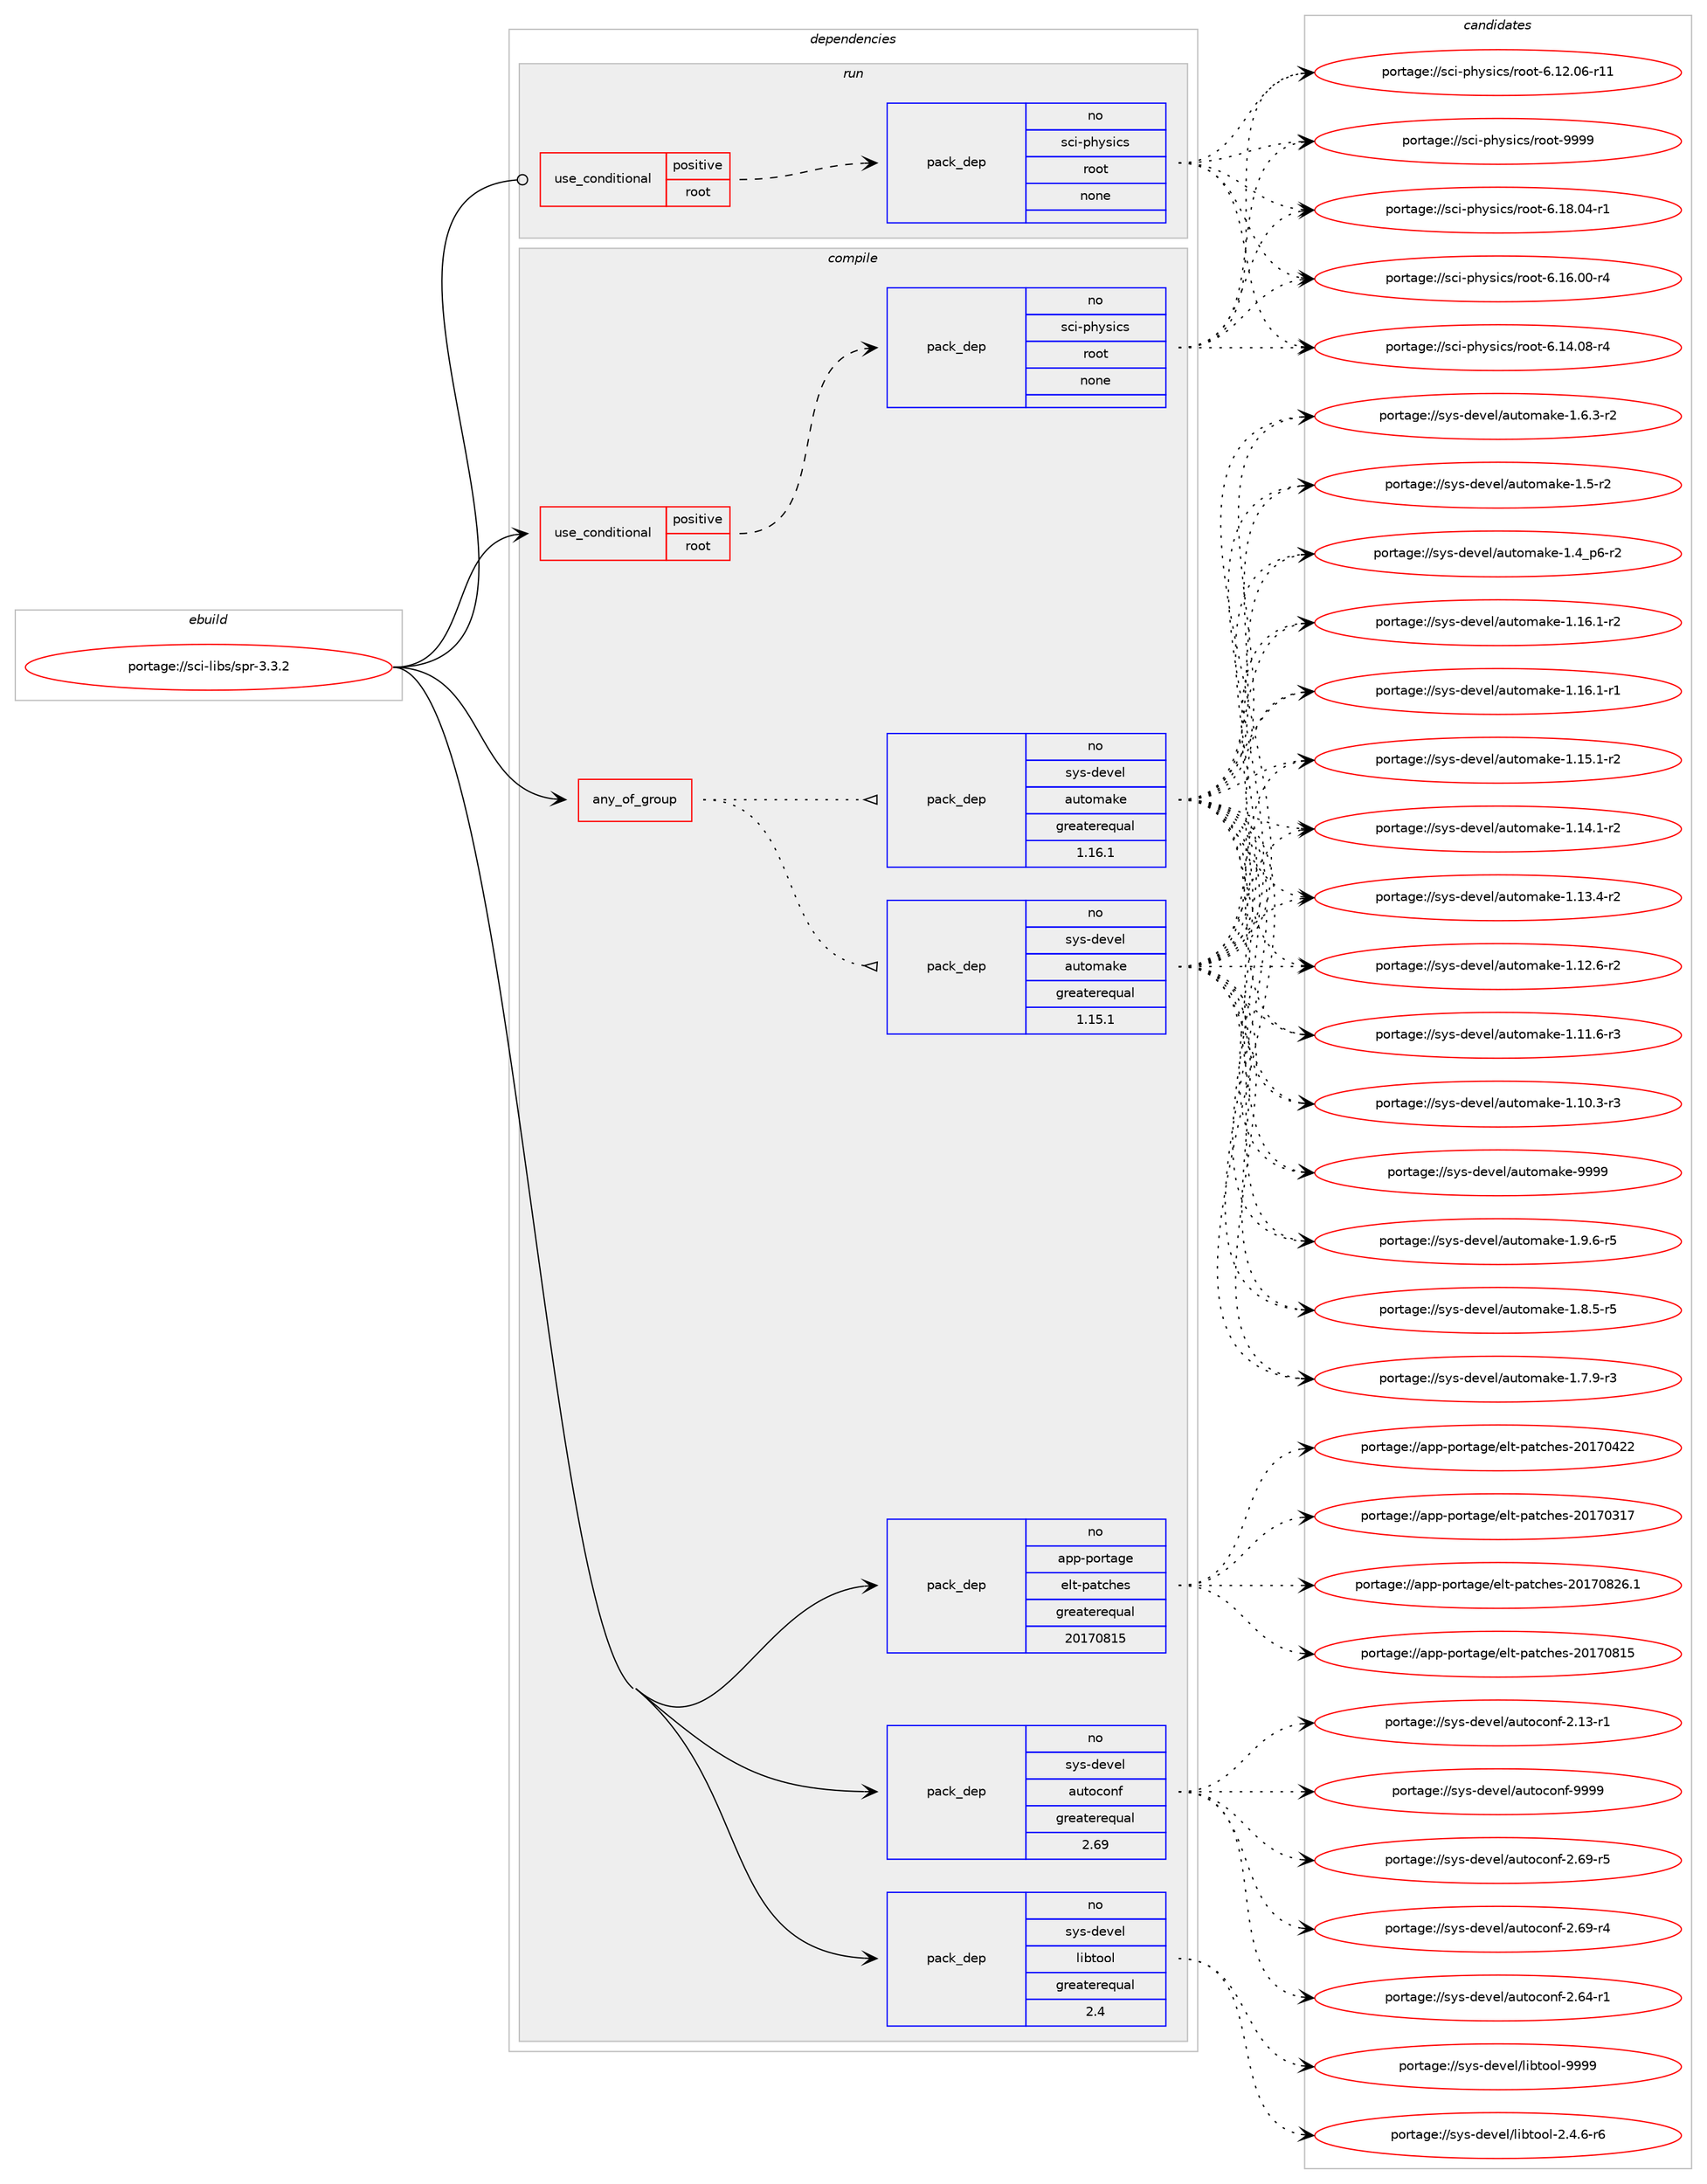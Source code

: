 digraph prolog {

# *************
# Graph options
# *************

newrank=true;
concentrate=true;
compound=true;
graph [rankdir=LR,fontname=Helvetica,fontsize=10,ranksep=1.5];#, ranksep=2.5, nodesep=0.2];
edge  [arrowhead=vee];
node  [fontname=Helvetica,fontsize=10];

# **********
# The ebuild
# **********

subgraph cluster_leftcol {
color=gray;
rank=same;
label=<<i>ebuild</i>>;
id [label="portage://sci-libs/spr-3.3.2", color=red, width=4, href="../sci-libs/spr-3.3.2.svg"];
}

# ****************
# The dependencies
# ****************

subgraph cluster_midcol {
color=gray;
label=<<i>dependencies</i>>;
subgraph cluster_compile {
fillcolor="#eeeeee";
style=filled;
label=<<i>compile</i>>;
subgraph any1415 {
dependency88964 [label=<<TABLE BORDER="0" CELLBORDER="1" CELLSPACING="0" CELLPADDING="4"><TR><TD CELLPADDING="10">any_of_group</TD></TR></TABLE>>, shape=none, color=red];subgraph pack69751 {
dependency88965 [label=<<TABLE BORDER="0" CELLBORDER="1" CELLSPACING="0" CELLPADDING="4" WIDTH="220"><TR><TD ROWSPAN="6" CELLPADDING="30">pack_dep</TD></TR><TR><TD WIDTH="110">no</TD></TR><TR><TD>sys-devel</TD></TR><TR><TD>automake</TD></TR><TR><TD>greaterequal</TD></TR><TR><TD>1.16.1</TD></TR></TABLE>>, shape=none, color=blue];
}
dependency88964:e -> dependency88965:w [weight=20,style="dotted",arrowhead="oinv"];
subgraph pack69752 {
dependency88966 [label=<<TABLE BORDER="0" CELLBORDER="1" CELLSPACING="0" CELLPADDING="4" WIDTH="220"><TR><TD ROWSPAN="6" CELLPADDING="30">pack_dep</TD></TR><TR><TD WIDTH="110">no</TD></TR><TR><TD>sys-devel</TD></TR><TR><TD>automake</TD></TR><TR><TD>greaterequal</TD></TR><TR><TD>1.15.1</TD></TR></TABLE>>, shape=none, color=blue];
}
dependency88964:e -> dependency88966:w [weight=20,style="dotted",arrowhead="oinv"];
}
id:e -> dependency88964:w [weight=20,style="solid",arrowhead="vee"];
subgraph cond17714 {
dependency88967 [label=<<TABLE BORDER="0" CELLBORDER="1" CELLSPACING="0" CELLPADDING="4"><TR><TD ROWSPAN="3" CELLPADDING="10">use_conditional</TD></TR><TR><TD>positive</TD></TR><TR><TD>root</TD></TR></TABLE>>, shape=none, color=red];
subgraph pack69753 {
dependency88968 [label=<<TABLE BORDER="0" CELLBORDER="1" CELLSPACING="0" CELLPADDING="4" WIDTH="220"><TR><TD ROWSPAN="6" CELLPADDING="30">pack_dep</TD></TR><TR><TD WIDTH="110">no</TD></TR><TR><TD>sci-physics</TD></TR><TR><TD>root</TD></TR><TR><TD>none</TD></TR><TR><TD></TD></TR></TABLE>>, shape=none, color=blue];
}
dependency88967:e -> dependency88968:w [weight=20,style="dashed",arrowhead="vee"];
}
id:e -> dependency88967:w [weight=20,style="solid",arrowhead="vee"];
subgraph pack69754 {
dependency88969 [label=<<TABLE BORDER="0" CELLBORDER="1" CELLSPACING="0" CELLPADDING="4" WIDTH="220"><TR><TD ROWSPAN="6" CELLPADDING="30">pack_dep</TD></TR><TR><TD WIDTH="110">no</TD></TR><TR><TD>app-portage</TD></TR><TR><TD>elt-patches</TD></TR><TR><TD>greaterequal</TD></TR><TR><TD>20170815</TD></TR></TABLE>>, shape=none, color=blue];
}
id:e -> dependency88969:w [weight=20,style="solid",arrowhead="vee"];
subgraph pack69755 {
dependency88970 [label=<<TABLE BORDER="0" CELLBORDER="1" CELLSPACING="0" CELLPADDING="4" WIDTH="220"><TR><TD ROWSPAN="6" CELLPADDING="30">pack_dep</TD></TR><TR><TD WIDTH="110">no</TD></TR><TR><TD>sys-devel</TD></TR><TR><TD>autoconf</TD></TR><TR><TD>greaterequal</TD></TR><TR><TD>2.69</TD></TR></TABLE>>, shape=none, color=blue];
}
id:e -> dependency88970:w [weight=20,style="solid",arrowhead="vee"];
subgraph pack69756 {
dependency88971 [label=<<TABLE BORDER="0" CELLBORDER="1" CELLSPACING="0" CELLPADDING="4" WIDTH="220"><TR><TD ROWSPAN="6" CELLPADDING="30">pack_dep</TD></TR><TR><TD WIDTH="110">no</TD></TR><TR><TD>sys-devel</TD></TR><TR><TD>libtool</TD></TR><TR><TD>greaterequal</TD></TR><TR><TD>2.4</TD></TR></TABLE>>, shape=none, color=blue];
}
id:e -> dependency88971:w [weight=20,style="solid",arrowhead="vee"];
}
subgraph cluster_compileandrun {
fillcolor="#eeeeee";
style=filled;
label=<<i>compile and run</i>>;
}
subgraph cluster_run {
fillcolor="#eeeeee";
style=filled;
label=<<i>run</i>>;
subgraph cond17715 {
dependency88972 [label=<<TABLE BORDER="0" CELLBORDER="1" CELLSPACING="0" CELLPADDING="4"><TR><TD ROWSPAN="3" CELLPADDING="10">use_conditional</TD></TR><TR><TD>positive</TD></TR><TR><TD>root</TD></TR></TABLE>>, shape=none, color=red];
subgraph pack69757 {
dependency88973 [label=<<TABLE BORDER="0" CELLBORDER="1" CELLSPACING="0" CELLPADDING="4" WIDTH="220"><TR><TD ROWSPAN="6" CELLPADDING="30">pack_dep</TD></TR><TR><TD WIDTH="110">no</TD></TR><TR><TD>sci-physics</TD></TR><TR><TD>root</TD></TR><TR><TD>none</TD></TR><TR><TD></TD></TR></TABLE>>, shape=none, color=blue];
}
dependency88972:e -> dependency88973:w [weight=20,style="dashed",arrowhead="vee"];
}
id:e -> dependency88972:w [weight=20,style="solid",arrowhead="odot"];
}
}

# **************
# The candidates
# **************

subgraph cluster_choices {
rank=same;
color=gray;
label=<<i>candidates</i>>;

subgraph choice69751 {
color=black;
nodesep=1;
choice115121115451001011181011084797117116111109971071014557575757 [label="portage://sys-devel/automake-9999", color=red, width=4,href="../sys-devel/automake-9999.svg"];
choice115121115451001011181011084797117116111109971071014549465746544511453 [label="portage://sys-devel/automake-1.9.6-r5", color=red, width=4,href="../sys-devel/automake-1.9.6-r5.svg"];
choice115121115451001011181011084797117116111109971071014549465646534511453 [label="portage://sys-devel/automake-1.8.5-r5", color=red, width=4,href="../sys-devel/automake-1.8.5-r5.svg"];
choice115121115451001011181011084797117116111109971071014549465546574511451 [label="portage://sys-devel/automake-1.7.9-r3", color=red, width=4,href="../sys-devel/automake-1.7.9-r3.svg"];
choice115121115451001011181011084797117116111109971071014549465446514511450 [label="portage://sys-devel/automake-1.6.3-r2", color=red, width=4,href="../sys-devel/automake-1.6.3-r2.svg"];
choice11512111545100101118101108479711711611110997107101454946534511450 [label="portage://sys-devel/automake-1.5-r2", color=red, width=4,href="../sys-devel/automake-1.5-r2.svg"];
choice115121115451001011181011084797117116111109971071014549465295112544511450 [label="portage://sys-devel/automake-1.4_p6-r2", color=red, width=4,href="../sys-devel/automake-1.4_p6-r2.svg"];
choice11512111545100101118101108479711711611110997107101454946495446494511450 [label="portage://sys-devel/automake-1.16.1-r2", color=red, width=4,href="../sys-devel/automake-1.16.1-r2.svg"];
choice11512111545100101118101108479711711611110997107101454946495446494511449 [label="portage://sys-devel/automake-1.16.1-r1", color=red, width=4,href="../sys-devel/automake-1.16.1-r1.svg"];
choice11512111545100101118101108479711711611110997107101454946495346494511450 [label="portage://sys-devel/automake-1.15.1-r2", color=red, width=4,href="../sys-devel/automake-1.15.1-r2.svg"];
choice11512111545100101118101108479711711611110997107101454946495246494511450 [label="portage://sys-devel/automake-1.14.1-r2", color=red, width=4,href="../sys-devel/automake-1.14.1-r2.svg"];
choice11512111545100101118101108479711711611110997107101454946495146524511450 [label="portage://sys-devel/automake-1.13.4-r2", color=red, width=4,href="../sys-devel/automake-1.13.4-r2.svg"];
choice11512111545100101118101108479711711611110997107101454946495046544511450 [label="portage://sys-devel/automake-1.12.6-r2", color=red, width=4,href="../sys-devel/automake-1.12.6-r2.svg"];
choice11512111545100101118101108479711711611110997107101454946494946544511451 [label="portage://sys-devel/automake-1.11.6-r3", color=red, width=4,href="../sys-devel/automake-1.11.6-r3.svg"];
choice11512111545100101118101108479711711611110997107101454946494846514511451 [label="portage://sys-devel/automake-1.10.3-r3", color=red, width=4,href="../sys-devel/automake-1.10.3-r3.svg"];
dependency88965:e -> choice115121115451001011181011084797117116111109971071014557575757:w [style=dotted,weight="100"];
dependency88965:e -> choice115121115451001011181011084797117116111109971071014549465746544511453:w [style=dotted,weight="100"];
dependency88965:e -> choice115121115451001011181011084797117116111109971071014549465646534511453:w [style=dotted,weight="100"];
dependency88965:e -> choice115121115451001011181011084797117116111109971071014549465546574511451:w [style=dotted,weight="100"];
dependency88965:e -> choice115121115451001011181011084797117116111109971071014549465446514511450:w [style=dotted,weight="100"];
dependency88965:e -> choice11512111545100101118101108479711711611110997107101454946534511450:w [style=dotted,weight="100"];
dependency88965:e -> choice115121115451001011181011084797117116111109971071014549465295112544511450:w [style=dotted,weight="100"];
dependency88965:e -> choice11512111545100101118101108479711711611110997107101454946495446494511450:w [style=dotted,weight="100"];
dependency88965:e -> choice11512111545100101118101108479711711611110997107101454946495446494511449:w [style=dotted,weight="100"];
dependency88965:e -> choice11512111545100101118101108479711711611110997107101454946495346494511450:w [style=dotted,weight="100"];
dependency88965:e -> choice11512111545100101118101108479711711611110997107101454946495246494511450:w [style=dotted,weight="100"];
dependency88965:e -> choice11512111545100101118101108479711711611110997107101454946495146524511450:w [style=dotted,weight="100"];
dependency88965:e -> choice11512111545100101118101108479711711611110997107101454946495046544511450:w [style=dotted,weight="100"];
dependency88965:e -> choice11512111545100101118101108479711711611110997107101454946494946544511451:w [style=dotted,weight="100"];
dependency88965:e -> choice11512111545100101118101108479711711611110997107101454946494846514511451:w [style=dotted,weight="100"];
}
subgraph choice69752 {
color=black;
nodesep=1;
choice115121115451001011181011084797117116111109971071014557575757 [label="portage://sys-devel/automake-9999", color=red, width=4,href="../sys-devel/automake-9999.svg"];
choice115121115451001011181011084797117116111109971071014549465746544511453 [label="portage://sys-devel/automake-1.9.6-r5", color=red, width=4,href="../sys-devel/automake-1.9.6-r5.svg"];
choice115121115451001011181011084797117116111109971071014549465646534511453 [label="portage://sys-devel/automake-1.8.5-r5", color=red, width=4,href="../sys-devel/automake-1.8.5-r5.svg"];
choice115121115451001011181011084797117116111109971071014549465546574511451 [label="portage://sys-devel/automake-1.7.9-r3", color=red, width=4,href="../sys-devel/automake-1.7.9-r3.svg"];
choice115121115451001011181011084797117116111109971071014549465446514511450 [label="portage://sys-devel/automake-1.6.3-r2", color=red, width=4,href="../sys-devel/automake-1.6.3-r2.svg"];
choice11512111545100101118101108479711711611110997107101454946534511450 [label="portage://sys-devel/automake-1.5-r2", color=red, width=4,href="../sys-devel/automake-1.5-r2.svg"];
choice115121115451001011181011084797117116111109971071014549465295112544511450 [label="portage://sys-devel/automake-1.4_p6-r2", color=red, width=4,href="../sys-devel/automake-1.4_p6-r2.svg"];
choice11512111545100101118101108479711711611110997107101454946495446494511450 [label="portage://sys-devel/automake-1.16.1-r2", color=red, width=4,href="../sys-devel/automake-1.16.1-r2.svg"];
choice11512111545100101118101108479711711611110997107101454946495446494511449 [label="portage://sys-devel/automake-1.16.1-r1", color=red, width=4,href="../sys-devel/automake-1.16.1-r1.svg"];
choice11512111545100101118101108479711711611110997107101454946495346494511450 [label="portage://sys-devel/automake-1.15.1-r2", color=red, width=4,href="../sys-devel/automake-1.15.1-r2.svg"];
choice11512111545100101118101108479711711611110997107101454946495246494511450 [label="portage://sys-devel/automake-1.14.1-r2", color=red, width=4,href="../sys-devel/automake-1.14.1-r2.svg"];
choice11512111545100101118101108479711711611110997107101454946495146524511450 [label="portage://sys-devel/automake-1.13.4-r2", color=red, width=4,href="../sys-devel/automake-1.13.4-r2.svg"];
choice11512111545100101118101108479711711611110997107101454946495046544511450 [label="portage://sys-devel/automake-1.12.6-r2", color=red, width=4,href="../sys-devel/automake-1.12.6-r2.svg"];
choice11512111545100101118101108479711711611110997107101454946494946544511451 [label="portage://sys-devel/automake-1.11.6-r3", color=red, width=4,href="../sys-devel/automake-1.11.6-r3.svg"];
choice11512111545100101118101108479711711611110997107101454946494846514511451 [label="portage://sys-devel/automake-1.10.3-r3", color=red, width=4,href="../sys-devel/automake-1.10.3-r3.svg"];
dependency88966:e -> choice115121115451001011181011084797117116111109971071014557575757:w [style=dotted,weight="100"];
dependency88966:e -> choice115121115451001011181011084797117116111109971071014549465746544511453:w [style=dotted,weight="100"];
dependency88966:e -> choice115121115451001011181011084797117116111109971071014549465646534511453:w [style=dotted,weight="100"];
dependency88966:e -> choice115121115451001011181011084797117116111109971071014549465546574511451:w [style=dotted,weight="100"];
dependency88966:e -> choice115121115451001011181011084797117116111109971071014549465446514511450:w [style=dotted,weight="100"];
dependency88966:e -> choice11512111545100101118101108479711711611110997107101454946534511450:w [style=dotted,weight="100"];
dependency88966:e -> choice115121115451001011181011084797117116111109971071014549465295112544511450:w [style=dotted,weight="100"];
dependency88966:e -> choice11512111545100101118101108479711711611110997107101454946495446494511450:w [style=dotted,weight="100"];
dependency88966:e -> choice11512111545100101118101108479711711611110997107101454946495446494511449:w [style=dotted,weight="100"];
dependency88966:e -> choice11512111545100101118101108479711711611110997107101454946495346494511450:w [style=dotted,weight="100"];
dependency88966:e -> choice11512111545100101118101108479711711611110997107101454946495246494511450:w [style=dotted,weight="100"];
dependency88966:e -> choice11512111545100101118101108479711711611110997107101454946495146524511450:w [style=dotted,weight="100"];
dependency88966:e -> choice11512111545100101118101108479711711611110997107101454946495046544511450:w [style=dotted,weight="100"];
dependency88966:e -> choice11512111545100101118101108479711711611110997107101454946494946544511451:w [style=dotted,weight="100"];
dependency88966:e -> choice11512111545100101118101108479711711611110997107101454946494846514511451:w [style=dotted,weight="100"];
}
subgraph choice69753 {
color=black;
nodesep=1;
choice115991054511210412111510599115471141111111164557575757 [label="portage://sci-physics/root-9999", color=red, width=4,href="../sci-physics/root-9999.svg"];
choice1159910545112104121115105991154711411111111645544649564648524511449 [label="portage://sci-physics/root-6.18.04-r1", color=red, width=4,href="../sci-physics/root-6.18.04-r1.svg"];
choice1159910545112104121115105991154711411111111645544649544648484511452 [label="portage://sci-physics/root-6.16.00-r4", color=red, width=4,href="../sci-physics/root-6.16.00-r4.svg"];
choice1159910545112104121115105991154711411111111645544649524648564511452 [label="portage://sci-physics/root-6.14.08-r4", color=red, width=4,href="../sci-physics/root-6.14.08-r4.svg"];
choice115991054511210412111510599115471141111111164554464950464854451144949 [label="portage://sci-physics/root-6.12.06-r11", color=red, width=4,href="../sci-physics/root-6.12.06-r11.svg"];
dependency88968:e -> choice115991054511210412111510599115471141111111164557575757:w [style=dotted,weight="100"];
dependency88968:e -> choice1159910545112104121115105991154711411111111645544649564648524511449:w [style=dotted,weight="100"];
dependency88968:e -> choice1159910545112104121115105991154711411111111645544649544648484511452:w [style=dotted,weight="100"];
dependency88968:e -> choice1159910545112104121115105991154711411111111645544649524648564511452:w [style=dotted,weight="100"];
dependency88968:e -> choice115991054511210412111510599115471141111111164554464950464854451144949:w [style=dotted,weight="100"];
}
subgraph choice69754 {
color=black;
nodesep=1;
choice971121124511211111411697103101471011081164511297116991041011154550484955485650544649 [label="portage://app-portage/elt-patches-20170826.1", color=red, width=4,href="../app-portage/elt-patches-20170826.1.svg"];
choice97112112451121111141169710310147101108116451129711699104101115455048495548564953 [label="portage://app-portage/elt-patches-20170815", color=red, width=4,href="../app-portage/elt-patches-20170815.svg"];
choice97112112451121111141169710310147101108116451129711699104101115455048495548525050 [label="portage://app-portage/elt-patches-20170422", color=red, width=4,href="../app-portage/elt-patches-20170422.svg"];
choice97112112451121111141169710310147101108116451129711699104101115455048495548514955 [label="portage://app-portage/elt-patches-20170317", color=red, width=4,href="../app-portage/elt-patches-20170317.svg"];
dependency88969:e -> choice971121124511211111411697103101471011081164511297116991041011154550484955485650544649:w [style=dotted,weight="100"];
dependency88969:e -> choice97112112451121111141169710310147101108116451129711699104101115455048495548564953:w [style=dotted,weight="100"];
dependency88969:e -> choice97112112451121111141169710310147101108116451129711699104101115455048495548525050:w [style=dotted,weight="100"];
dependency88969:e -> choice97112112451121111141169710310147101108116451129711699104101115455048495548514955:w [style=dotted,weight="100"];
}
subgraph choice69755 {
color=black;
nodesep=1;
choice115121115451001011181011084797117116111991111101024557575757 [label="portage://sys-devel/autoconf-9999", color=red, width=4,href="../sys-devel/autoconf-9999.svg"];
choice1151211154510010111810110847971171161119911111010245504654574511453 [label="portage://sys-devel/autoconf-2.69-r5", color=red, width=4,href="../sys-devel/autoconf-2.69-r5.svg"];
choice1151211154510010111810110847971171161119911111010245504654574511452 [label="portage://sys-devel/autoconf-2.69-r4", color=red, width=4,href="../sys-devel/autoconf-2.69-r4.svg"];
choice1151211154510010111810110847971171161119911111010245504654524511449 [label="portage://sys-devel/autoconf-2.64-r1", color=red, width=4,href="../sys-devel/autoconf-2.64-r1.svg"];
choice1151211154510010111810110847971171161119911111010245504649514511449 [label="portage://sys-devel/autoconf-2.13-r1", color=red, width=4,href="../sys-devel/autoconf-2.13-r1.svg"];
dependency88970:e -> choice115121115451001011181011084797117116111991111101024557575757:w [style=dotted,weight="100"];
dependency88970:e -> choice1151211154510010111810110847971171161119911111010245504654574511453:w [style=dotted,weight="100"];
dependency88970:e -> choice1151211154510010111810110847971171161119911111010245504654574511452:w [style=dotted,weight="100"];
dependency88970:e -> choice1151211154510010111810110847971171161119911111010245504654524511449:w [style=dotted,weight="100"];
dependency88970:e -> choice1151211154510010111810110847971171161119911111010245504649514511449:w [style=dotted,weight="100"];
}
subgraph choice69756 {
color=black;
nodesep=1;
choice1151211154510010111810110847108105981161111111084557575757 [label="portage://sys-devel/libtool-9999", color=red, width=4,href="../sys-devel/libtool-9999.svg"];
choice1151211154510010111810110847108105981161111111084550465246544511454 [label="portage://sys-devel/libtool-2.4.6-r6", color=red, width=4,href="../sys-devel/libtool-2.4.6-r6.svg"];
dependency88971:e -> choice1151211154510010111810110847108105981161111111084557575757:w [style=dotted,weight="100"];
dependency88971:e -> choice1151211154510010111810110847108105981161111111084550465246544511454:w [style=dotted,weight="100"];
}
subgraph choice69757 {
color=black;
nodesep=1;
choice115991054511210412111510599115471141111111164557575757 [label="portage://sci-physics/root-9999", color=red, width=4,href="../sci-physics/root-9999.svg"];
choice1159910545112104121115105991154711411111111645544649564648524511449 [label="portage://sci-physics/root-6.18.04-r1", color=red, width=4,href="../sci-physics/root-6.18.04-r1.svg"];
choice1159910545112104121115105991154711411111111645544649544648484511452 [label="portage://sci-physics/root-6.16.00-r4", color=red, width=4,href="../sci-physics/root-6.16.00-r4.svg"];
choice1159910545112104121115105991154711411111111645544649524648564511452 [label="portage://sci-physics/root-6.14.08-r4", color=red, width=4,href="../sci-physics/root-6.14.08-r4.svg"];
choice115991054511210412111510599115471141111111164554464950464854451144949 [label="portage://sci-physics/root-6.12.06-r11", color=red, width=4,href="../sci-physics/root-6.12.06-r11.svg"];
dependency88973:e -> choice115991054511210412111510599115471141111111164557575757:w [style=dotted,weight="100"];
dependency88973:e -> choice1159910545112104121115105991154711411111111645544649564648524511449:w [style=dotted,weight="100"];
dependency88973:e -> choice1159910545112104121115105991154711411111111645544649544648484511452:w [style=dotted,weight="100"];
dependency88973:e -> choice1159910545112104121115105991154711411111111645544649524648564511452:w [style=dotted,weight="100"];
dependency88973:e -> choice115991054511210412111510599115471141111111164554464950464854451144949:w [style=dotted,weight="100"];
}
}

}
